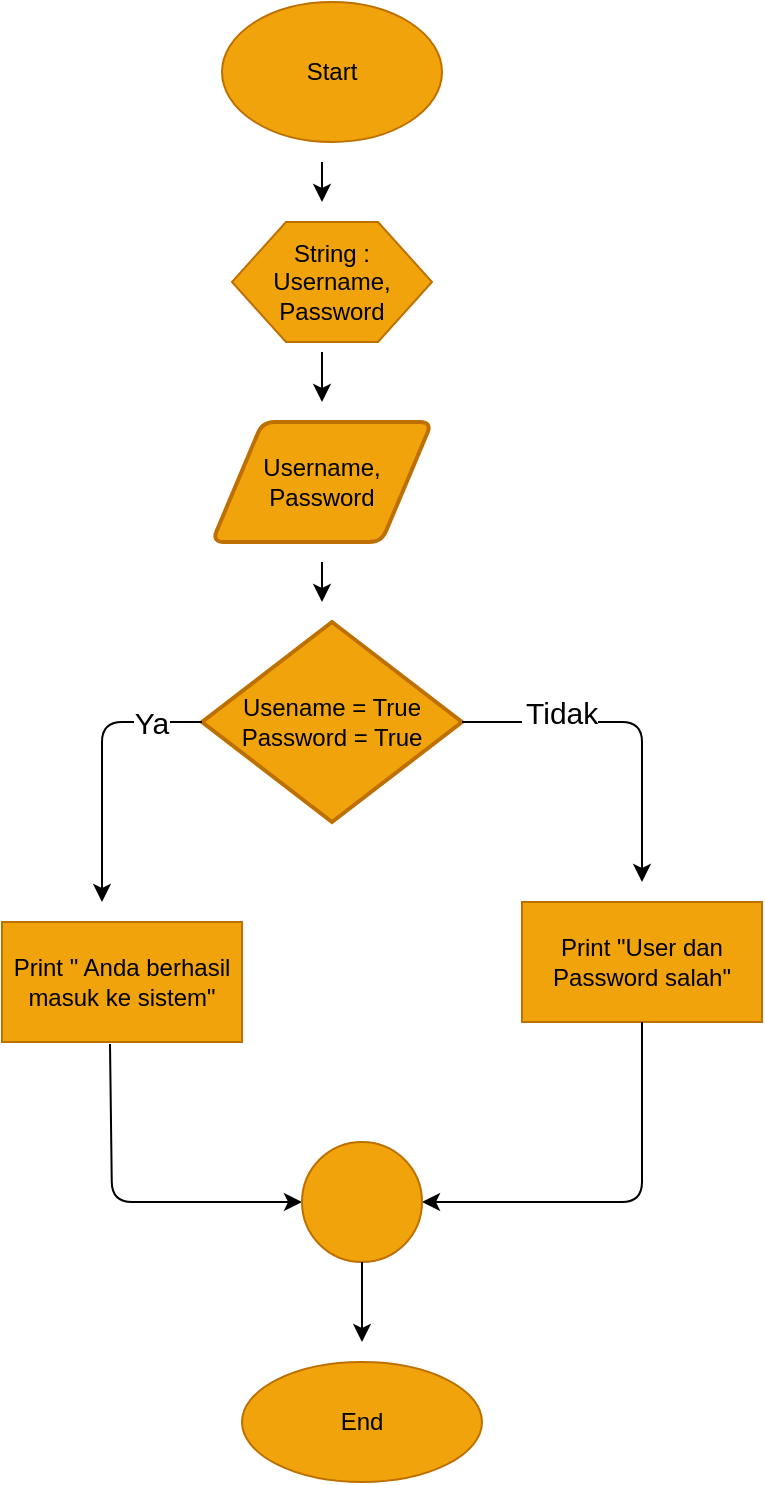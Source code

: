 <mxfile>
    <diagram id="4xPm8231la-uufufDt_P" name="Page-1">
        <mxGraphModel dx="832" dy="475" grid="1" gridSize="10" guides="1" tooltips="1" connect="1" arrows="1" fold="1" page="1" pageScale="1" pageWidth="850" pageHeight="1100" math="0" shadow="0">
            <root>
                <mxCell id="0"/>
                <mxCell id="1" parent="0"/>
                <mxCell id="2" value="Start" style="ellipse;whiteSpace=wrap;html=1;fillColor=#f0a30a;fontColor=#000000;strokeColor=#BD7000;" parent="1" vertex="1">
                    <mxGeometry x="190" y="20" width="110" height="70" as="geometry"/>
                </mxCell>
                <mxCell id="6" value="" style="verticalLabelPosition=bottom;verticalAlign=top;html=1;shape=hexagon;perimeter=hexagonPerimeter2;arcSize=6;size=0.27;fillColor=#f0a30a;fontColor=#000000;strokeColor=#BD7000;" parent="1" vertex="1">
                    <mxGeometry x="195" y="130" width="100" height="60" as="geometry"/>
                </mxCell>
                <mxCell id="7" value="String : Username, Password" style="text;strokeColor=none;align=center;fillColor=none;html=1;verticalAlign=middle;whiteSpace=wrap;rounded=0;fontColor=#000000;" parent="1" vertex="1">
                    <mxGeometry x="215" y="145" width="60" height="30" as="geometry"/>
                </mxCell>
                <mxCell id="8" value="Username, Password" style="shape=parallelogram;html=1;strokeWidth=2;perimeter=parallelogramPerimeter;whiteSpace=wrap;rounded=1;arcSize=12;size=0.23;fontColor=#000000;fillColor=#f0a30a;strokeColor=#BD7000;" parent="1" vertex="1">
                    <mxGeometry x="185" y="230" width="110" height="60" as="geometry"/>
                </mxCell>
                <mxCell id="11" value="Usename = True&lt;br&gt;Password = True" style="strokeWidth=2;html=1;shape=mxgraph.flowchart.decision;whiteSpace=wrap;fontColor=#000000;fillColor=#f0a30a;strokeColor=#BD7000;" parent="1" vertex="1">
                    <mxGeometry x="180" y="330" width="130" height="100" as="geometry"/>
                </mxCell>
                <mxCell id="14" value="Print &quot; Anda berhasil masuk ke sistem&quot;" style="rounded=0;whiteSpace=wrap;html=1;fontColor=#000000;fillColor=#f0a30a;strokeColor=#BD7000;" parent="1" vertex="1">
                    <mxGeometry x="80" y="480" width="120" height="60" as="geometry"/>
                </mxCell>
                <mxCell id="15" value="" style="endArrow=classic;html=1;fontColor=#000000;exitX=1;exitY=0.5;exitDx=0;exitDy=0;exitPerimeter=0;startArrow=none;" parent="1" edge="1" source="29">
                    <mxGeometry width="50" height="50" relative="1" as="geometry">
                        <mxPoint x="400" y="379.5" as="sourcePoint"/>
                        <mxPoint x="400" y="460" as="targetPoint"/>
                        <Array as="points">
                            <mxPoint x="400" y="380"/>
                        </Array>
                    </mxGeometry>
                </mxCell>
                <mxCell id="17" value="" style="endArrow=classic;html=1;fontColor=#000000;" parent="1" edge="1">
                    <mxGeometry width="50" height="50" relative="1" as="geometry">
                        <mxPoint x="180" y="380" as="sourcePoint"/>
                        <mxPoint x="130" y="470" as="targetPoint"/>
                        <Array as="points">
                            <mxPoint x="130" y="380"/>
                        </Array>
                    </mxGeometry>
                </mxCell>
                <mxCell id="18" value="" style="endArrow=classic;html=1;fontColor=#000000;exitX=0.45;exitY=1.017;exitDx=0;exitDy=0;exitPerimeter=0;" parent="1" edge="1" target="38" source="14">
                    <mxGeometry width="50" height="50" relative="1" as="geometry">
                        <mxPoint x="135" y="550" as="sourcePoint"/>
                        <mxPoint x="230" y="620" as="targetPoint"/>
                        <Array as="points">
                            <mxPoint x="135" y="620"/>
                        </Array>
                    </mxGeometry>
                </mxCell>
                <mxCell id="19" value="Print &quot;User dan Password salah&quot;" style="rounded=0;whiteSpace=wrap;html=1;fontColor=#000000;fillColor=#f0a30a;strokeColor=#BD7000;" parent="1" vertex="1">
                    <mxGeometry x="340" y="470" width="120" height="60" as="geometry"/>
                </mxCell>
                <mxCell id="26" value="End" style="ellipse;whiteSpace=wrap;html=1;fontColor=#000000;fillColor=#f0a30a;strokeColor=#BD7000;" parent="1" vertex="1">
                    <mxGeometry x="200" y="700" width="120" height="60" as="geometry"/>
                </mxCell>
                <mxCell id="27" value="&lt;span style=&quot;font-size: 15px; background-color: rgb(255, 255, 255);&quot;&gt;Ya&lt;/span&gt;" style="text;strokeColor=none;align=center;fillColor=none;html=1;verticalAlign=middle;whiteSpace=wrap;rounded=0;fontColor=#000000;strokeWidth=4;" parent="1" vertex="1">
                    <mxGeometry x="125" y="365" width="60" height="30" as="geometry"/>
                </mxCell>
                <mxCell id="33" value="" style="edgeStyle=none;orthogonalLoop=1;jettySize=auto;html=1;fontSize=15;fontColor=#000000;" parent="1" edge="1">
                    <mxGeometry width="100" relative="1" as="geometry">
                        <mxPoint x="240" y="100" as="sourcePoint"/>
                        <mxPoint x="240" y="120" as="targetPoint"/>
                        <Array as="points"/>
                    </mxGeometry>
                </mxCell>
                <mxCell id="35" value="" style="endArrow=classic;html=1;fontSize=15;fontColor=#000000;" parent="1" edge="1">
                    <mxGeometry width="50" height="50" relative="1" as="geometry">
                        <mxPoint x="240" y="300" as="sourcePoint"/>
                        <mxPoint x="240" y="320" as="targetPoint"/>
                    </mxGeometry>
                </mxCell>
                <mxCell id="37" value="" style="endArrow=classic;html=1;fontSize=15;fontColor=#000000;exitX=0.5;exitY=1;exitDx=0;exitDy=0;" parent="1" edge="1" source="19">
                    <mxGeometry width="50" height="50" relative="1" as="geometry">
                        <mxPoint x="400" y="540" as="sourcePoint"/>
                        <mxPoint x="290" y="620" as="targetPoint"/>
                        <Array as="points">
                            <mxPoint x="400" y="620"/>
                        </Array>
                    </mxGeometry>
                </mxCell>
                <mxCell id="38" value="" style="ellipse;whiteSpace=wrap;html=1;aspect=fixed;fillColor=#f0a30a;fontColor=#000000;strokeColor=#BD7000;" vertex="1" parent="1">
                    <mxGeometry x="230" y="590" width="60" height="60" as="geometry"/>
                </mxCell>
                <mxCell id="39" value="" style="endArrow=classic;html=1;exitX=0.5;exitY=1;exitDx=0;exitDy=0;" edge="1" parent="1" source="38">
                    <mxGeometry width="50" height="50" relative="1" as="geometry">
                        <mxPoint x="260" y="660" as="sourcePoint"/>
                        <mxPoint x="260" y="690" as="targetPoint"/>
                    </mxGeometry>
                </mxCell>
                <mxCell id="40" value="" style="endArrow=none;html=1;fontColor=#000000;exitX=1;exitY=0.5;exitDx=0;exitDy=0;exitPerimeter=0;" edge="1" parent="1" source="11" target="29">
                    <mxGeometry width="50" height="50" relative="1" as="geometry">
                        <mxPoint x="310" y="380" as="sourcePoint"/>
                        <mxPoint x="400" y="460" as="targetPoint"/>
                        <Array as="points"/>
                    </mxGeometry>
                </mxCell>
                <mxCell id="29" value="&lt;span style=&quot;color: rgb(0, 0, 0); font-family: Helvetica; font-size: 15px; font-style: normal; font-variant-ligatures: normal; font-variant-caps: normal; font-weight: 400; letter-spacing: normal; orphans: 2; text-align: center; text-indent: 0px; text-transform: none; widows: 2; word-spacing: 0px; -webkit-text-stroke-width: 0px; background-color: rgb(255, 255, 255); text-decoration-thickness: initial; text-decoration-style: initial; text-decoration-color: initial; float: none; display: inline !important;&quot;&gt;Tidak&lt;/span&gt;" style="text;whiteSpace=wrap;html=1;fontSize=15;fontColor=#000000;" parent="1" vertex="1">
                    <mxGeometry x="340" y="360" width="30" height="40" as="geometry"/>
                </mxCell>
                <mxCell id="42" value="" style="endArrow=classic;html=1;" edge="1" parent="1">
                    <mxGeometry width="50" height="50" relative="1" as="geometry">
                        <mxPoint x="240" y="195" as="sourcePoint"/>
                        <mxPoint x="240" y="220" as="targetPoint"/>
                    </mxGeometry>
                </mxCell>
            </root>
        </mxGraphModel>
    </diagram>
</mxfile>